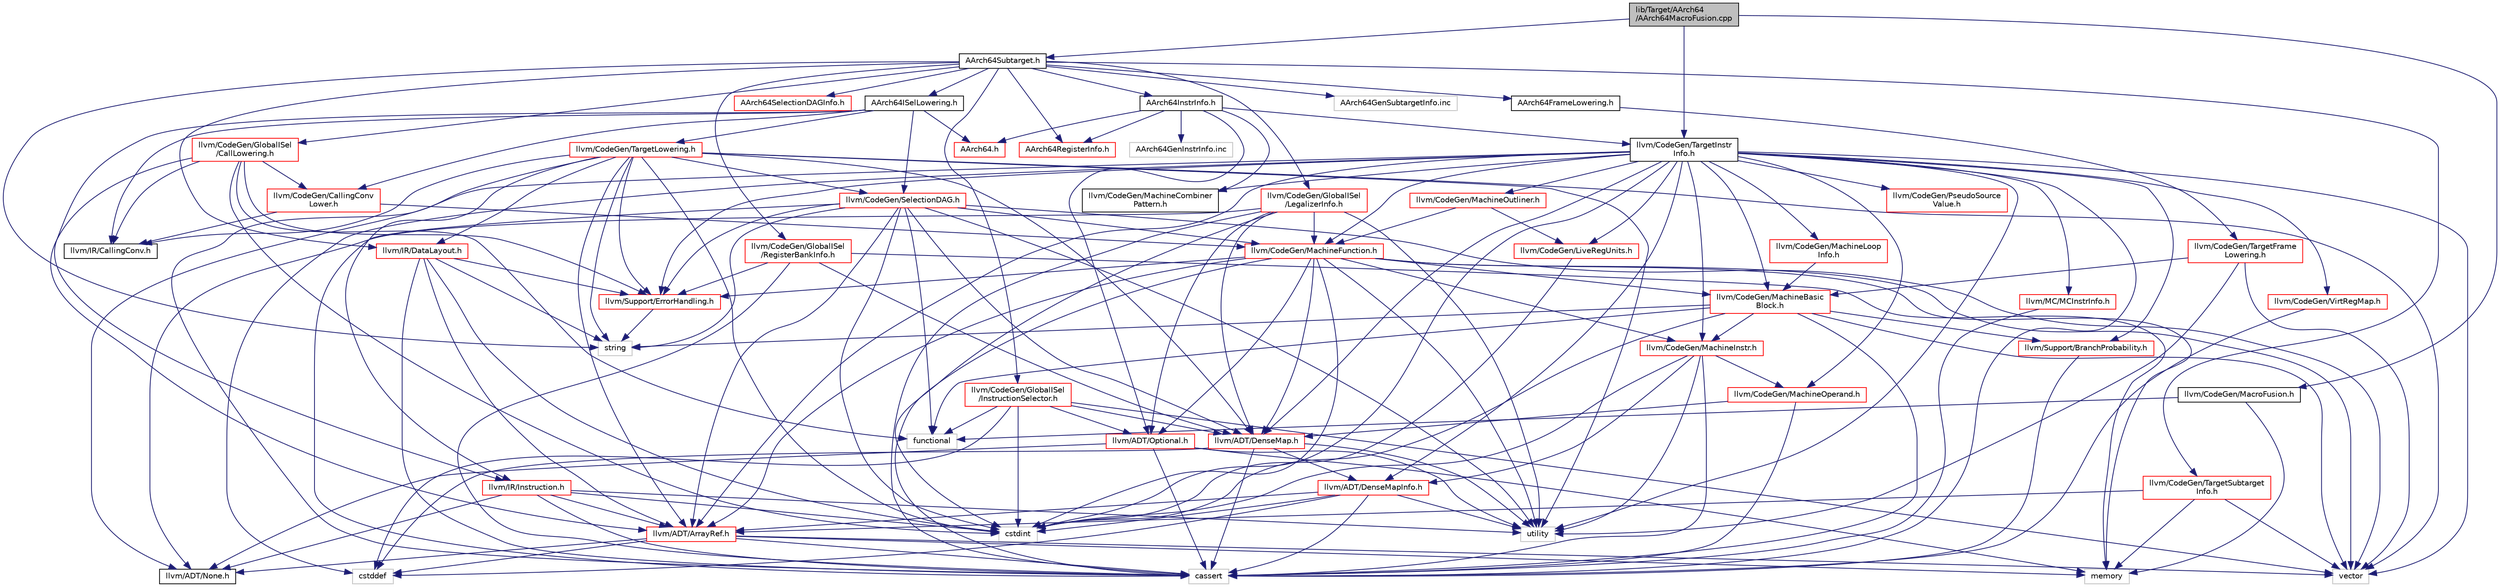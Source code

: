 digraph "lib/Target/AArch64/AArch64MacroFusion.cpp"
{
 // LATEX_PDF_SIZE
  bgcolor="transparent";
  edge [fontname="Helvetica",fontsize="10",labelfontname="Helvetica",labelfontsize="10"];
  node [fontname="Helvetica",fontsize="10",shape="box"];
  Node1 [label="lib/Target/AArch64\l/AArch64MacroFusion.cpp",height=0.2,width=0.4,color="black", fillcolor="grey75", style="filled", fontcolor="black",tooltip=" "];
  Node1 -> Node2 [color="midnightblue",fontsize="10",style="solid",fontname="Helvetica"];
  Node2 [label="AArch64Subtarget.h",height=0.2,width=0.4,color="black",URL="$AArch64Subtarget_8h.html",tooltip=" "];
  Node2 -> Node3 [color="midnightblue",fontsize="10",style="solid",fontname="Helvetica"];
  Node3 [label="AArch64FrameLowering.h",height=0.2,width=0.4,color="black",URL="$AArch64FrameLowering_8h.html",tooltip=" "];
  Node3 -> Node4 [color="midnightblue",fontsize="10",style="solid",fontname="Helvetica"];
  Node4 [label="llvm/CodeGen/TargetFrame\lLowering.h",height=0.2,width=0.4,color="red",URL="$TargetFrameLowering_8h.html",tooltip=" "];
  Node4 -> Node5 [color="midnightblue",fontsize="10",style="solid",fontname="Helvetica"];
  Node5 [label="llvm/CodeGen/MachineBasic\lBlock.h",height=0.2,width=0.4,color="red",URL="$MachineBasicBlock_8h.html",tooltip=" "];
  Node5 -> Node39 [color="midnightblue",fontsize="10",style="solid",fontname="Helvetica"];
  Node39 [label="llvm/CodeGen/MachineInstr.h",height=0.2,width=0.4,color="red",URL="$MachineInstr_8h.html",tooltip=" "];
  Node39 -> Node40 [color="midnightblue",fontsize="10",style="solid",fontname="Helvetica"];
  Node40 [label="llvm/ADT/DenseMapInfo.h",height=0.2,width=0.4,color="red",URL="$DenseMapInfo_8h.html",tooltip=" "];
  Node40 -> Node41 [color="midnightblue",fontsize="10",style="solid",fontname="Helvetica"];
  Node41 [label="llvm/ADT/ArrayRef.h",height=0.2,width=0.4,color="red",URL="$ArrayRef_8h.html",tooltip=" "];
  Node41 -> Node48 [color="midnightblue",fontsize="10",style="solid",fontname="Helvetica"];
  Node48 [label="llvm/ADT/None.h",height=0.2,width=0.4,color="black",URL="$None_8h.html",tooltip=" "];
  Node41 -> Node29 [color="midnightblue",fontsize="10",style="solid",fontname="Helvetica"];
  Node29 [label="cassert",height=0.2,width=0.4,color="grey75",tooltip=" "];
  Node41 -> Node36 [color="midnightblue",fontsize="10",style="solid",fontname="Helvetica"];
  Node36 [label="cstddef",height=0.2,width=0.4,color="grey75",tooltip=" "];
  Node41 -> Node49 [color="midnightblue",fontsize="10",style="solid",fontname="Helvetica"];
  Node49 [label="memory",height=0.2,width=0.4,color="grey75",tooltip=" "];
  Node41 -> Node66 [color="midnightblue",fontsize="10",style="solid",fontname="Helvetica"];
  Node66 [label="vector",height=0.2,width=0.4,color="grey75",tooltip=" "];
  Node40 -> Node29 [color="midnightblue",fontsize="10",style="solid",fontname="Helvetica"];
  Node40 -> Node36 [color="midnightblue",fontsize="10",style="solid",fontname="Helvetica"];
  Node40 -> Node30 [color="midnightblue",fontsize="10",style="solid",fontname="Helvetica"];
  Node30 [label="cstdint",height=0.2,width=0.4,color="grey75",tooltip=" "];
  Node40 -> Node9 [color="midnightblue",fontsize="10",style="solid",fontname="Helvetica"];
  Node9 [label="utility",height=0.2,width=0.4,color="grey75",tooltip=" "];
  Node39 -> Node164 [color="midnightblue",fontsize="10",style="solid",fontname="Helvetica"];
  Node164 [label="llvm/CodeGen/MachineOperand.h",height=0.2,width=0.4,color="red",URL="$MachineOperand_8h.html",tooltip=" "];
  Node164 -> Node71 [color="midnightblue",fontsize="10",style="solid",fontname="Helvetica"];
  Node71 [label="llvm/ADT/DenseMap.h",height=0.2,width=0.4,color="red",URL="$DenseMap_8h.html",tooltip=" "];
  Node71 -> Node40 [color="midnightblue",fontsize="10",style="solid",fontname="Helvetica"];
  Node71 -> Node29 [color="midnightblue",fontsize="10",style="solid",fontname="Helvetica"];
  Node71 -> Node36 [color="midnightblue",fontsize="10",style="solid",fontname="Helvetica"];
  Node71 -> Node9 [color="midnightblue",fontsize="10",style="solid",fontname="Helvetica"];
  Node164 -> Node29 [color="midnightblue",fontsize="10",style="solid",fontname="Helvetica"];
  Node39 -> Node29 [color="midnightblue",fontsize="10",style="solid",fontname="Helvetica"];
  Node39 -> Node30 [color="midnightblue",fontsize="10",style="solid",fontname="Helvetica"];
  Node39 -> Node9 [color="midnightblue",fontsize="10",style="solid",fontname="Helvetica"];
  Node5 -> Node193 [color="midnightblue",fontsize="10",style="solid",fontname="Helvetica"];
  Node193 [label="llvm/Support/BranchProbability.h",height=0.2,width=0.4,color="red",URL="$BranchProbability_8h.html",tooltip=" "];
  Node193 -> Node29 [color="midnightblue",fontsize="10",style="solid",fontname="Helvetica"];
  Node5 -> Node29 [color="midnightblue",fontsize="10",style="solid",fontname="Helvetica"];
  Node5 -> Node30 [color="midnightblue",fontsize="10",style="solid",fontname="Helvetica"];
  Node5 -> Node38 [color="midnightblue",fontsize="10",style="solid",fontname="Helvetica"];
  Node38 [label="functional",height=0.2,width=0.4,color="grey75",tooltip=" "];
  Node5 -> Node58 [color="midnightblue",fontsize="10",style="solid",fontname="Helvetica"];
  Node58 [label="string",height=0.2,width=0.4,color="grey75",tooltip=" "];
  Node5 -> Node66 [color="midnightblue",fontsize="10",style="solid",fontname="Helvetica"];
  Node4 -> Node9 [color="midnightblue",fontsize="10",style="solid",fontname="Helvetica"];
  Node4 -> Node66 [color="midnightblue",fontsize="10",style="solid",fontname="Helvetica"];
  Node2 -> Node196 [color="midnightblue",fontsize="10",style="solid",fontname="Helvetica"];
  Node196 [label="AArch64ISelLowering.h",height=0.2,width=0.4,color="black",URL="$AArch64ISelLowering_8h.html",tooltip=" "];
  Node196 -> Node197 [color="midnightblue",fontsize="10",style="solid",fontname="Helvetica"];
  Node197 [label="AArch64.h",height=0.2,width=0.4,color="red",URL="$AArch64_8h.html",tooltip=" "];
  Node196 -> Node208 [color="midnightblue",fontsize="10",style="solid",fontname="Helvetica"];
  Node208 [label="llvm/CodeGen/CallingConv\lLower.h",height=0.2,width=0.4,color="red",URL="$CallingConvLower_8h.html",tooltip=" "];
  Node208 -> Node210 [color="midnightblue",fontsize="10",style="solid",fontname="Helvetica"];
  Node210 [label="llvm/CodeGen/MachineFunction.h",height=0.2,width=0.4,color="red",URL="$MachineFunction_8h.html",tooltip=" "];
  Node210 -> Node41 [color="midnightblue",fontsize="10",style="solid",fontname="Helvetica"];
  Node210 -> Node71 [color="midnightblue",fontsize="10",style="solid",fontname="Helvetica"];
  Node210 -> Node47 [color="midnightblue",fontsize="10",style="solid",fontname="Helvetica"];
  Node47 [label="llvm/ADT/Optional.h",height=0.2,width=0.4,color="red",URL="$Optional_8h.html",tooltip=" "];
  Node47 -> Node48 [color="midnightblue",fontsize="10",style="solid",fontname="Helvetica"];
  Node47 -> Node29 [color="midnightblue",fontsize="10",style="solid",fontname="Helvetica"];
  Node47 -> Node49 [color="midnightblue",fontsize="10",style="solid",fontname="Helvetica"];
  Node47 -> Node9 [color="midnightblue",fontsize="10",style="solid",fontname="Helvetica"];
  Node210 -> Node5 [color="midnightblue",fontsize="10",style="solid",fontname="Helvetica"];
  Node210 -> Node39 [color="midnightblue",fontsize="10",style="solid",fontname="Helvetica"];
  Node210 -> Node57 [color="midnightblue",fontsize="10",style="solid",fontname="Helvetica"];
  Node57 [label="llvm/Support/ErrorHandling.h",height=0.2,width=0.4,color="red",URL="$llvm_2Support_2ErrorHandling_8h.html",tooltip=" "];
  Node57 -> Node58 [color="midnightblue",fontsize="10",style="solid",fontname="Helvetica"];
  Node210 -> Node29 [color="midnightblue",fontsize="10",style="solid",fontname="Helvetica"];
  Node210 -> Node30 [color="midnightblue",fontsize="10",style="solid",fontname="Helvetica"];
  Node210 -> Node49 [color="midnightblue",fontsize="10",style="solid",fontname="Helvetica"];
  Node210 -> Node9 [color="midnightblue",fontsize="10",style="solid",fontname="Helvetica"];
  Node210 -> Node66 [color="midnightblue",fontsize="10",style="solid",fontname="Helvetica"];
  Node208 -> Node108 [color="midnightblue",fontsize="10",style="solid",fontname="Helvetica"];
  Node108 [label="llvm/IR/CallingConv.h",height=0.2,width=0.4,color="black",URL="$CallingConv_8h.html",tooltip=" "];
  Node196 -> Node216 [color="midnightblue",fontsize="10",style="solid",fontname="Helvetica"];
  Node216 [label="llvm/CodeGen/SelectionDAG.h",height=0.2,width=0.4,color="red",URL="$SelectionDAG_8h.html",tooltip=" "];
  Node216 -> Node41 [color="midnightblue",fontsize="10",style="solid",fontname="Helvetica"];
  Node216 -> Node71 [color="midnightblue",fontsize="10",style="solid",fontname="Helvetica"];
  Node216 -> Node210 [color="midnightblue",fontsize="10",style="solid",fontname="Helvetica"];
  Node216 -> Node57 [color="midnightblue",fontsize="10",style="solid",fontname="Helvetica"];
  Node216 -> Node29 [color="midnightblue",fontsize="10",style="solid",fontname="Helvetica"];
  Node216 -> Node30 [color="midnightblue",fontsize="10",style="solid",fontname="Helvetica"];
  Node216 -> Node38 [color="midnightblue",fontsize="10",style="solid",fontname="Helvetica"];
  Node216 -> Node58 [color="midnightblue",fontsize="10",style="solid",fontname="Helvetica"];
  Node216 -> Node9 [color="midnightblue",fontsize="10",style="solid",fontname="Helvetica"];
  Node216 -> Node66 [color="midnightblue",fontsize="10",style="solid",fontname="Helvetica"];
  Node196 -> Node234 [color="midnightblue",fontsize="10",style="solid",fontname="Helvetica"];
  Node234 [label="llvm/CodeGen/TargetLowering.h",height=0.2,width=0.4,color="red",URL="$TargetLowering_8h.html",tooltip="This file describes how to lower LLVM code to machine code."];
  Node234 -> Node41 [color="midnightblue",fontsize="10",style="solid",fontname="Helvetica"];
  Node234 -> Node71 [color="midnightblue",fontsize="10",style="solid",fontname="Helvetica"];
  Node234 -> Node216 [color="midnightblue",fontsize="10",style="solid",fontname="Helvetica"];
  Node234 -> Node108 [color="midnightblue",fontsize="10",style="solid",fontname="Helvetica"];
  Node234 -> Node130 [color="midnightblue",fontsize="10",style="solid",fontname="Helvetica"];
  Node130 [label="llvm/IR/DataLayout.h",height=0.2,width=0.4,color="red",URL="$DataLayout_8h.html",tooltip=" "];
  Node130 -> Node41 [color="midnightblue",fontsize="10",style="solid",fontname="Helvetica"];
  Node130 -> Node57 [color="midnightblue",fontsize="10",style="solid",fontname="Helvetica"];
  Node130 -> Node29 [color="midnightblue",fontsize="10",style="solid",fontname="Helvetica"];
  Node130 -> Node30 [color="midnightblue",fontsize="10",style="solid",fontname="Helvetica"];
  Node130 -> Node58 [color="midnightblue",fontsize="10",style="solid",fontname="Helvetica"];
  Node234 -> Node84 [color="midnightblue",fontsize="10",style="solid",fontname="Helvetica"];
  Node84 [label="llvm/IR/Instruction.h",height=0.2,width=0.4,color="red",URL="$IR_2Instruction_8h.html",tooltip=" "];
  Node84 -> Node41 [color="midnightblue",fontsize="10",style="solid",fontname="Helvetica"];
  Node84 -> Node48 [color="midnightblue",fontsize="10",style="solid",fontname="Helvetica"];
  Node84 -> Node29 [color="midnightblue",fontsize="10",style="solid",fontname="Helvetica"];
  Node84 -> Node30 [color="midnightblue",fontsize="10",style="solid",fontname="Helvetica"];
  Node84 -> Node9 [color="midnightblue",fontsize="10",style="solid",fontname="Helvetica"];
  Node234 -> Node57 [color="midnightblue",fontsize="10",style="solid",fontname="Helvetica"];
  Node234 -> Node29 [color="midnightblue",fontsize="10",style="solid",fontname="Helvetica"];
  Node234 -> Node30 [color="midnightblue",fontsize="10",style="solid",fontname="Helvetica"];
  Node234 -> Node58 [color="midnightblue",fontsize="10",style="solid",fontname="Helvetica"];
  Node234 -> Node9 [color="midnightblue",fontsize="10",style="solid",fontname="Helvetica"];
  Node234 -> Node66 [color="midnightblue",fontsize="10",style="solid",fontname="Helvetica"];
  Node196 -> Node108 [color="midnightblue",fontsize="10",style="solid",fontname="Helvetica"];
  Node196 -> Node84 [color="midnightblue",fontsize="10",style="solid",fontname="Helvetica"];
  Node2 -> Node240 [color="midnightblue",fontsize="10",style="solid",fontname="Helvetica"];
  Node240 [label="AArch64InstrInfo.h",height=0.2,width=0.4,color="black",URL="$AArch64InstrInfo_8h.html",tooltip=" "];
  Node240 -> Node197 [color="midnightblue",fontsize="10",style="solid",fontname="Helvetica"];
  Node240 -> Node241 [color="midnightblue",fontsize="10",style="solid",fontname="Helvetica"];
  Node241 [label="AArch64RegisterInfo.h",height=0.2,width=0.4,color="red",URL="$AArch64RegisterInfo_8h.html",tooltip=" "];
  Node240 -> Node47 [color="midnightblue",fontsize="10",style="solid",fontname="Helvetica"];
  Node240 -> Node242 [color="midnightblue",fontsize="10",style="solid",fontname="Helvetica"];
  Node242 [label="llvm/CodeGen/MachineCombiner\lPattern.h",height=0.2,width=0.4,color="black",URL="$MachineCombinerPattern_8h.html",tooltip=" "];
  Node240 -> Node243 [color="midnightblue",fontsize="10",style="solid",fontname="Helvetica"];
  Node243 [label="llvm/CodeGen/TargetInstr\lInfo.h",height=0.2,width=0.4,color="black",URL="$TargetInstrInfo_8h.html",tooltip=" "];
  Node243 -> Node41 [color="midnightblue",fontsize="10",style="solid",fontname="Helvetica"];
  Node243 -> Node71 [color="midnightblue",fontsize="10",style="solid",fontname="Helvetica"];
  Node243 -> Node40 [color="midnightblue",fontsize="10",style="solid",fontname="Helvetica"];
  Node243 -> Node48 [color="midnightblue",fontsize="10",style="solid",fontname="Helvetica"];
  Node243 -> Node244 [color="midnightblue",fontsize="10",style="solid",fontname="Helvetica"];
  Node244 [label="llvm/CodeGen/LiveRegUnits.h",height=0.2,width=0.4,color="red",URL="$LiveRegUnits_8h.html",tooltip="A set of register units."];
  Node244 -> Node30 [color="midnightblue",fontsize="10",style="solid",fontname="Helvetica"];
  Node243 -> Node5 [color="midnightblue",fontsize="10",style="solid",fontname="Helvetica"];
  Node243 -> Node242 [color="midnightblue",fontsize="10",style="solid",fontname="Helvetica"];
  Node243 -> Node210 [color="midnightblue",fontsize="10",style="solid",fontname="Helvetica"];
  Node243 -> Node39 [color="midnightblue",fontsize="10",style="solid",fontname="Helvetica"];
  Node243 -> Node259 [color="midnightblue",fontsize="10",style="solid",fontname="Helvetica"];
  Node259 [label="llvm/CodeGen/MachineLoop\lInfo.h",height=0.2,width=0.4,color="red",URL="$MachineLoopInfo_8h.html",tooltip=" "];
  Node259 -> Node5 [color="midnightblue",fontsize="10",style="solid",fontname="Helvetica"];
  Node243 -> Node164 [color="midnightblue",fontsize="10",style="solid",fontname="Helvetica"];
  Node243 -> Node261 [color="midnightblue",fontsize="10",style="solid",fontname="Helvetica"];
  Node261 [label="llvm/CodeGen/MachineOutliner.h",height=0.2,width=0.4,color="red",URL="$MachineOutliner_8h.html",tooltip="Contains all data structures shared between the outliner implemented in MachineOutliner...."];
  Node261 -> Node244 [color="midnightblue",fontsize="10",style="solid",fontname="Helvetica"];
  Node261 -> Node210 [color="midnightblue",fontsize="10",style="solid",fontname="Helvetica"];
  Node243 -> Node159 [color="midnightblue",fontsize="10",style="solid",fontname="Helvetica"];
  Node159 [label="llvm/CodeGen/PseudoSource\lValue.h",height=0.2,width=0.4,color="red",URL="$PseudoSourceValue_8h.html",tooltip=" "];
  Node243 -> Node264 [color="midnightblue",fontsize="10",style="solid",fontname="Helvetica"];
  Node264 [label="llvm/CodeGen/VirtRegMap.h",height=0.2,width=0.4,color="red",URL="$VirtRegMap_8h.html",tooltip=" "];
  Node264 -> Node29 [color="midnightblue",fontsize="10",style="solid",fontname="Helvetica"];
  Node243 -> Node265 [color="midnightblue",fontsize="10",style="solid",fontname="Helvetica"];
  Node265 [label="llvm/MC/MCInstrInfo.h",height=0.2,width=0.4,color="red",URL="$MCInstrInfo_8h.html",tooltip=" "];
  Node265 -> Node29 [color="midnightblue",fontsize="10",style="solid",fontname="Helvetica"];
  Node243 -> Node193 [color="midnightblue",fontsize="10",style="solid",fontname="Helvetica"];
  Node243 -> Node57 [color="midnightblue",fontsize="10",style="solid",fontname="Helvetica"];
  Node243 -> Node29 [color="midnightblue",fontsize="10",style="solid",fontname="Helvetica"];
  Node243 -> Node36 [color="midnightblue",fontsize="10",style="solid",fontname="Helvetica"];
  Node243 -> Node30 [color="midnightblue",fontsize="10",style="solid",fontname="Helvetica"];
  Node243 -> Node9 [color="midnightblue",fontsize="10",style="solid",fontname="Helvetica"];
  Node243 -> Node66 [color="midnightblue",fontsize="10",style="solid",fontname="Helvetica"];
  Node240 -> Node200 [color="midnightblue",fontsize="10",style="solid",fontname="Helvetica"];
  Node200 [label="AArch64GenInstrInfo.inc",height=0.2,width=0.4,color="grey75",tooltip=" "];
  Node2 -> Node241 [color="midnightblue",fontsize="10",style="solid",fontname="Helvetica"];
  Node2 -> Node266 [color="midnightblue",fontsize="10",style="solid",fontname="Helvetica"];
  Node266 [label="AArch64SelectionDAGInfo.h",height=0.2,width=0.4,color="red",URL="$AArch64SelectionDAGInfo_8h.html",tooltip=" "];
  Node2 -> Node268 [color="midnightblue",fontsize="10",style="solid",fontname="Helvetica"];
  Node268 [label="llvm/CodeGen/GlobalISel\l/CallLowering.h",height=0.2,width=0.4,color="red",URL="$CallLowering_8h.html",tooltip="This file describes how to lower LLVM calls to machine code calls."];
  Node268 -> Node41 [color="midnightblue",fontsize="10",style="solid",fontname="Helvetica"];
  Node268 -> Node208 [color="midnightblue",fontsize="10",style="solid",fontname="Helvetica"];
  Node268 -> Node108 [color="midnightblue",fontsize="10",style="solid",fontname="Helvetica"];
  Node268 -> Node57 [color="midnightblue",fontsize="10",style="solid",fontname="Helvetica"];
  Node268 -> Node30 [color="midnightblue",fontsize="10",style="solid",fontname="Helvetica"];
  Node268 -> Node38 [color="midnightblue",fontsize="10",style="solid",fontname="Helvetica"];
  Node2 -> Node269 [color="midnightblue",fontsize="10",style="solid",fontname="Helvetica"];
  Node269 [label="llvm/CodeGen/GlobalISel\l/InstructionSelector.h",height=0.2,width=0.4,color="red",URL="$InstructionSelector_8h.html",tooltip=" "];
  Node269 -> Node71 [color="midnightblue",fontsize="10",style="solid",fontname="Helvetica"];
  Node269 -> Node47 [color="midnightblue",fontsize="10",style="solid",fontname="Helvetica"];
  Node269 -> Node36 [color="midnightblue",fontsize="10",style="solid",fontname="Helvetica"];
  Node269 -> Node30 [color="midnightblue",fontsize="10",style="solid",fontname="Helvetica"];
  Node269 -> Node38 [color="midnightblue",fontsize="10",style="solid",fontname="Helvetica"];
  Node269 -> Node66 [color="midnightblue",fontsize="10",style="solid",fontname="Helvetica"];
  Node2 -> Node271 [color="midnightblue",fontsize="10",style="solid",fontname="Helvetica"];
  Node271 [label="llvm/CodeGen/GlobalISel\l/LegalizerInfo.h",height=0.2,width=0.4,color="red",URL="$LegalizerInfo_8h.html",tooltip=" "];
  Node271 -> Node71 [color="midnightblue",fontsize="10",style="solid",fontname="Helvetica"];
  Node271 -> Node48 [color="midnightblue",fontsize="10",style="solid",fontname="Helvetica"];
  Node271 -> Node47 [color="midnightblue",fontsize="10",style="solid",fontname="Helvetica"];
  Node271 -> Node210 [color="midnightblue",fontsize="10",style="solid",fontname="Helvetica"];
  Node271 -> Node29 [color="midnightblue",fontsize="10",style="solid",fontname="Helvetica"];
  Node271 -> Node30 [color="midnightblue",fontsize="10",style="solid",fontname="Helvetica"];
  Node271 -> Node9 [color="midnightblue",fontsize="10",style="solid",fontname="Helvetica"];
  Node2 -> Node274 [color="midnightblue",fontsize="10",style="solid",fontname="Helvetica"];
  Node274 [label="llvm/CodeGen/GlobalISel\l/RegisterBankInfo.h",height=0.2,width=0.4,color="red",URL="$RegisterBankInfo_8h.html",tooltip=" "];
  Node274 -> Node71 [color="midnightblue",fontsize="10",style="solid",fontname="Helvetica"];
  Node274 -> Node57 [color="midnightblue",fontsize="10",style="solid",fontname="Helvetica"];
  Node274 -> Node29 [color="midnightblue",fontsize="10",style="solid",fontname="Helvetica"];
  Node274 -> Node49 [color="midnightblue",fontsize="10",style="solid",fontname="Helvetica"];
  Node2 -> Node250 [color="midnightblue",fontsize="10",style="solid",fontname="Helvetica"];
  Node250 [label="llvm/CodeGen/TargetSubtarget\lInfo.h",height=0.2,width=0.4,color="red",URL="$TargetSubtargetInfo_8h.html",tooltip=" "];
  Node250 -> Node41 [color="midnightblue",fontsize="10",style="solid",fontname="Helvetica"];
  Node250 -> Node49 [color="midnightblue",fontsize="10",style="solid",fontname="Helvetica"];
  Node250 -> Node66 [color="midnightblue",fontsize="10",style="solid",fontname="Helvetica"];
  Node2 -> Node130 [color="midnightblue",fontsize="10",style="solid",fontname="Helvetica"];
  Node2 -> Node58 [color="midnightblue",fontsize="10",style="solid",fontname="Helvetica"];
  Node2 -> Node201 [color="midnightblue",fontsize="10",style="solid",fontname="Helvetica"];
  Node201 [label="AArch64GenSubtargetInfo.inc",height=0.2,width=0.4,color="grey75",tooltip=" "];
  Node1 -> Node275 [color="midnightblue",fontsize="10",style="solid",fontname="Helvetica"];
  Node275 [label="llvm/CodeGen/MacroFusion.h",height=0.2,width=0.4,color="black",URL="$MacroFusion_8h.html",tooltip=" "];
  Node275 -> Node38 [color="midnightblue",fontsize="10",style="solid",fontname="Helvetica"];
  Node275 -> Node49 [color="midnightblue",fontsize="10",style="solid",fontname="Helvetica"];
  Node1 -> Node243 [color="midnightblue",fontsize="10",style="solid",fontname="Helvetica"];
}
